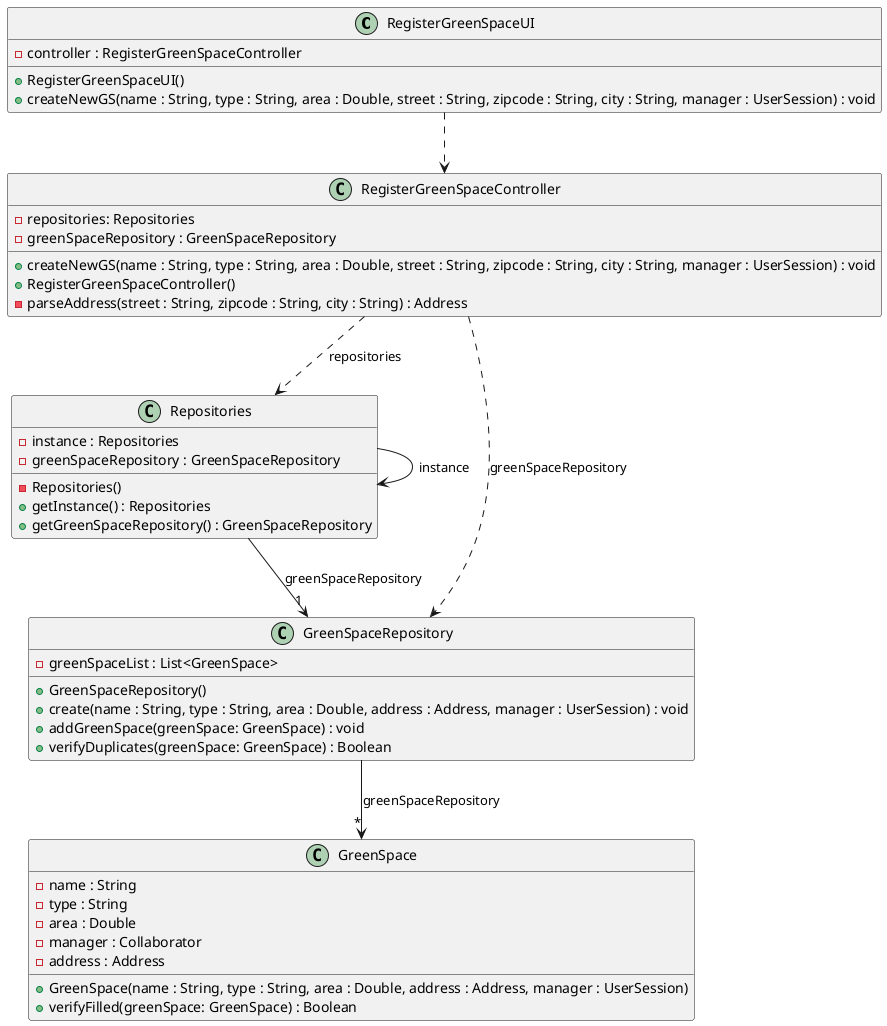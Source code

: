 @startuml
skinparam shadowing false
skinparam line type polyline

'left to right direction

    class RegisterGreenSpaceUI {
        - controller : RegisterGreenSpaceController
        + RegisterGreenSpaceUI()
        + createNewGS(name : String, type : String, area : Double, street : String, zipcode : String, city : String, manager : UserSession) : void
    }

    class RegisterGreenSpaceController {
        - repositories: Repositories
        - greenSpaceRepository : GreenSpaceRepository
        + createNewGS(name : String, type : String, area : Double, street : String, zipcode : String, city : String, manager : UserSession) : void
        + RegisterGreenSpaceController()
        - parseAddress(street : String, zipcode : String, city : String) : Address
    }

    class Repositories {
        - instance : Repositories
        - greenSpaceRepository : GreenSpaceRepository
        - Repositories()
        + getInstance() : Repositories
        + getGreenSpaceRepository() : GreenSpaceRepository
    }

    class GreenSpaceRepository {
        - greenSpaceList : List<GreenSpace>

        + GreenSpaceRepository()
        + create(name : String, type : String, area : Double, address : Address, manager : UserSession) : void
        + addGreenSpace(greenSpace: GreenSpace) : void
        + verifyDuplicates(greenSpace: GreenSpace) : Boolean
    }

    class GreenSpace {
        - name : String
        - type : String
        - area : Double
        - manager : Collaborator
        - address : Address
        + GreenSpace(name : String, type : String, area : Double, address : Address, manager : UserSession)
        + verifyFilled(greenSpace: GreenSpace) : Boolean
    }

RegisterGreenSpaceUI ..> RegisterGreenSpaceController
RegisterGreenSpaceController ..> Repositories: repositories
Repositories --> Repositories: instance
RegisterGreenSpaceController ..> GreenSpaceRepository: greenSpaceRepository
Repositories --> "1"GreenSpaceRepository: greenSpaceRepository
GreenSpaceRepository -->"*" GreenSpace: greenSpaceRepository

@enduml

